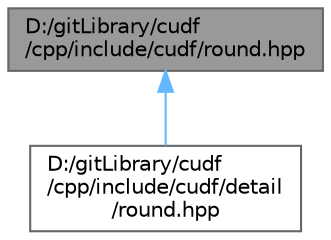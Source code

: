 digraph "D:/gitLibrary/cudf/cpp/include/cudf/round.hpp"
{
 // LATEX_PDF_SIZE
  bgcolor="transparent";
  edge [fontname=Helvetica,fontsize=10,labelfontname=Helvetica,labelfontsize=10];
  node [fontname=Helvetica,fontsize=10,shape=box,height=0.2,width=0.4];
  Node1 [id="Node000001",label="D:/gitLibrary/cudf\l/cpp/include/cudf/round.hpp",height=0.2,width=0.4,color="gray40", fillcolor="grey60", style="filled", fontcolor="black",tooltip="Column APIs for round"];
  Node1 -> Node2 [id="edge1_Node000001_Node000002",dir="back",color="steelblue1",style="solid",tooltip=" "];
  Node2 [id="Node000002",label="D:/gitLibrary/cudf\l/cpp/include/cudf/detail\l/round.hpp",height=0.2,width=0.4,color="grey40", fillcolor="white", style="filled",URL="$detail_2round_8hpp.html",tooltip=" "];
}
